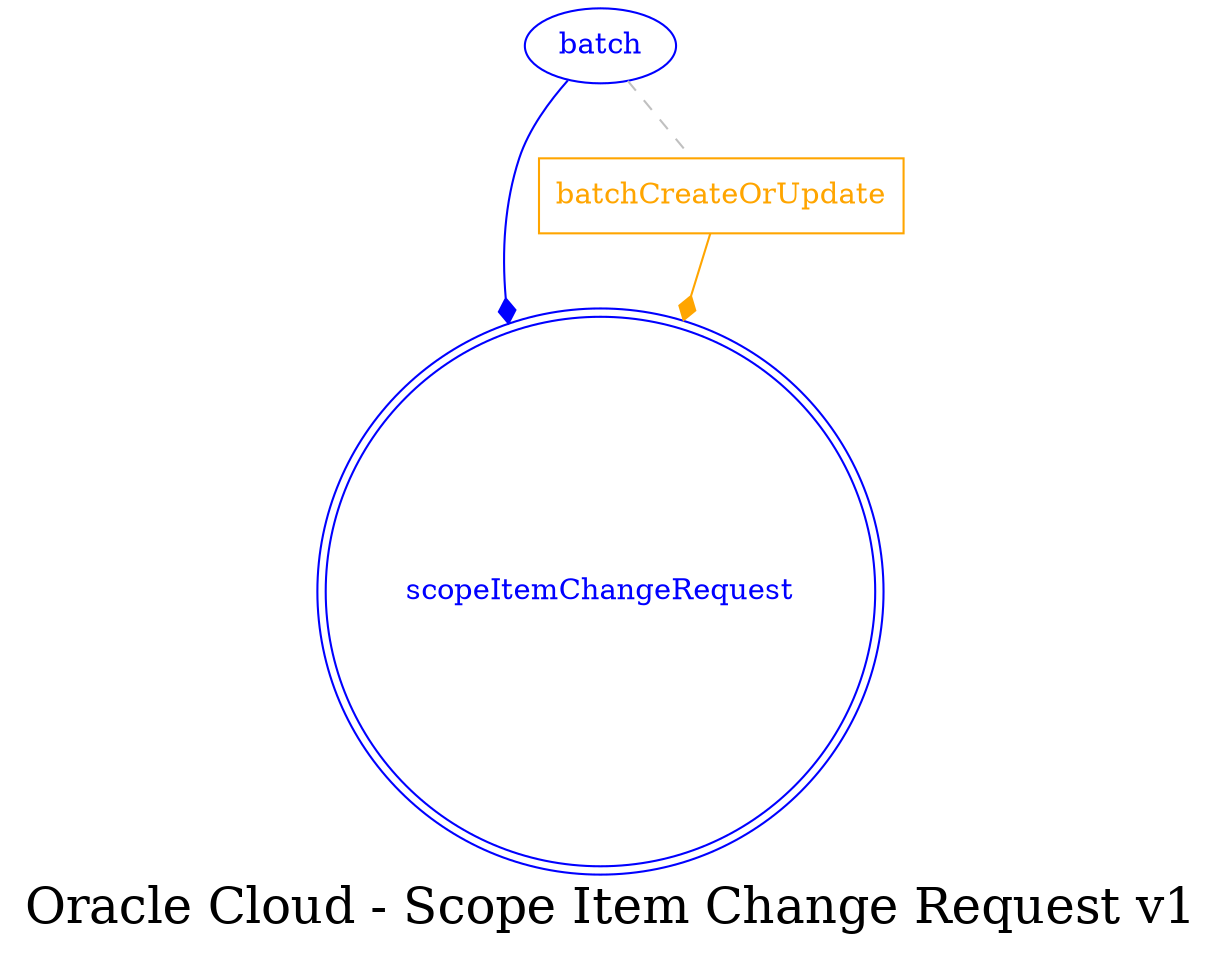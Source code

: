 digraph LexiconGraph {
graph[label="Oracle Cloud - Scope Item Change Request v1", fontsize=24]
splines=true
"scopeItemChangeRequest" [color=blue, fontcolor=blue, shape=doublecircle]
"batch" -> "scopeItemChangeRequest" [color=blue, fontcolor=blue, arrowhead=diamond, arrowtail=none]
"batch" [color=blue, fontcolor=blue, shape=ellipse]
"batchCreateOrUpdate" [color=orange, fontcolor=orange, shape=box]
"batchCreateOrUpdate" -> "scopeItemChangeRequest" [color=orange, fontcolor=orange, arrowhead=diamond, arrowtail=none]
"batch" -> "batchCreateOrUpdate" [color=grey, fontcolor=grey, arrowhead=none, arrowtail=none, style=dashed]
}
